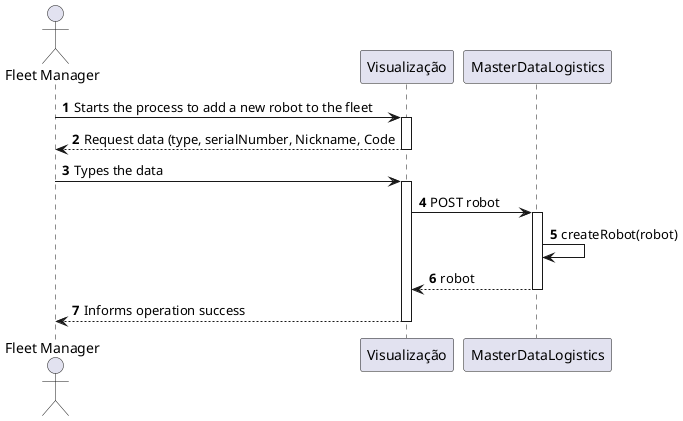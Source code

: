 @startuml

autonumber
actor "Fleet Manager" as CM
participant Visualização
participant "MasterDataLogistics" as GI

CM -> Visualização: Starts the process to add a new robot to the fleet
activate Visualização
Visualização --> CM: Request data (type, serialNumber, Nickname, Code
deactivate Visualização

CM -> Visualização: Types the data
activate Visualização

Visualização -> GI: POST robot
activate GI

GI -> GI: createRobot(robot)

GI --> Visualização: robot
deactivate GI

CM <-- Visualização: Informs operation success
deactivate Visualização


@enduml

